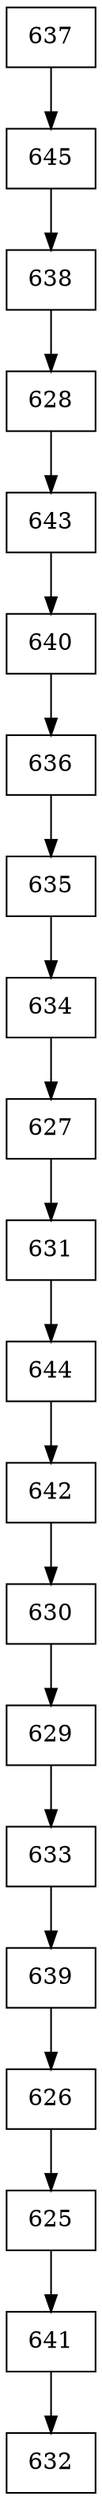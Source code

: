 digraph G {
  node [shape=record];
  node0 [label="{637}"];
  node0 -> node1;
  node1 [label="{645}"];
  node1 -> node2;
  node2 [label="{638}"];
  node2 -> node3;
  node3 [label="{628}"];
  node3 -> node4;
  node4 [label="{643}"];
  node4 -> node5;
  node5 [label="{640}"];
  node5 -> node6;
  node6 [label="{636}"];
  node6 -> node7;
  node7 [label="{635}"];
  node7 -> node8;
  node8 [label="{634}"];
  node8 -> node9;
  node9 [label="{627}"];
  node9 -> node10;
  node10 [label="{631}"];
  node10 -> node11;
  node11 [label="{644}"];
  node11 -> node12;
  node12 [label="{642}"];
  node12 -> node13;
  node13 [label="{630}"];
  node13 -> node14;
  node14 [label="{629}"];
  node14 -> node15;
  node15 [label="{633}"];
  node15 -> node16;
  node16 [label="{639}"];
  node16 -> node17;
  node17 [label="{626}"];
  node17 -> node18;
  node18 [label="{625}"];
  node18 -> node19;
  node19 [label="{641}"];
  node19 -> node20;
  node20 [label="{632}"];
}
